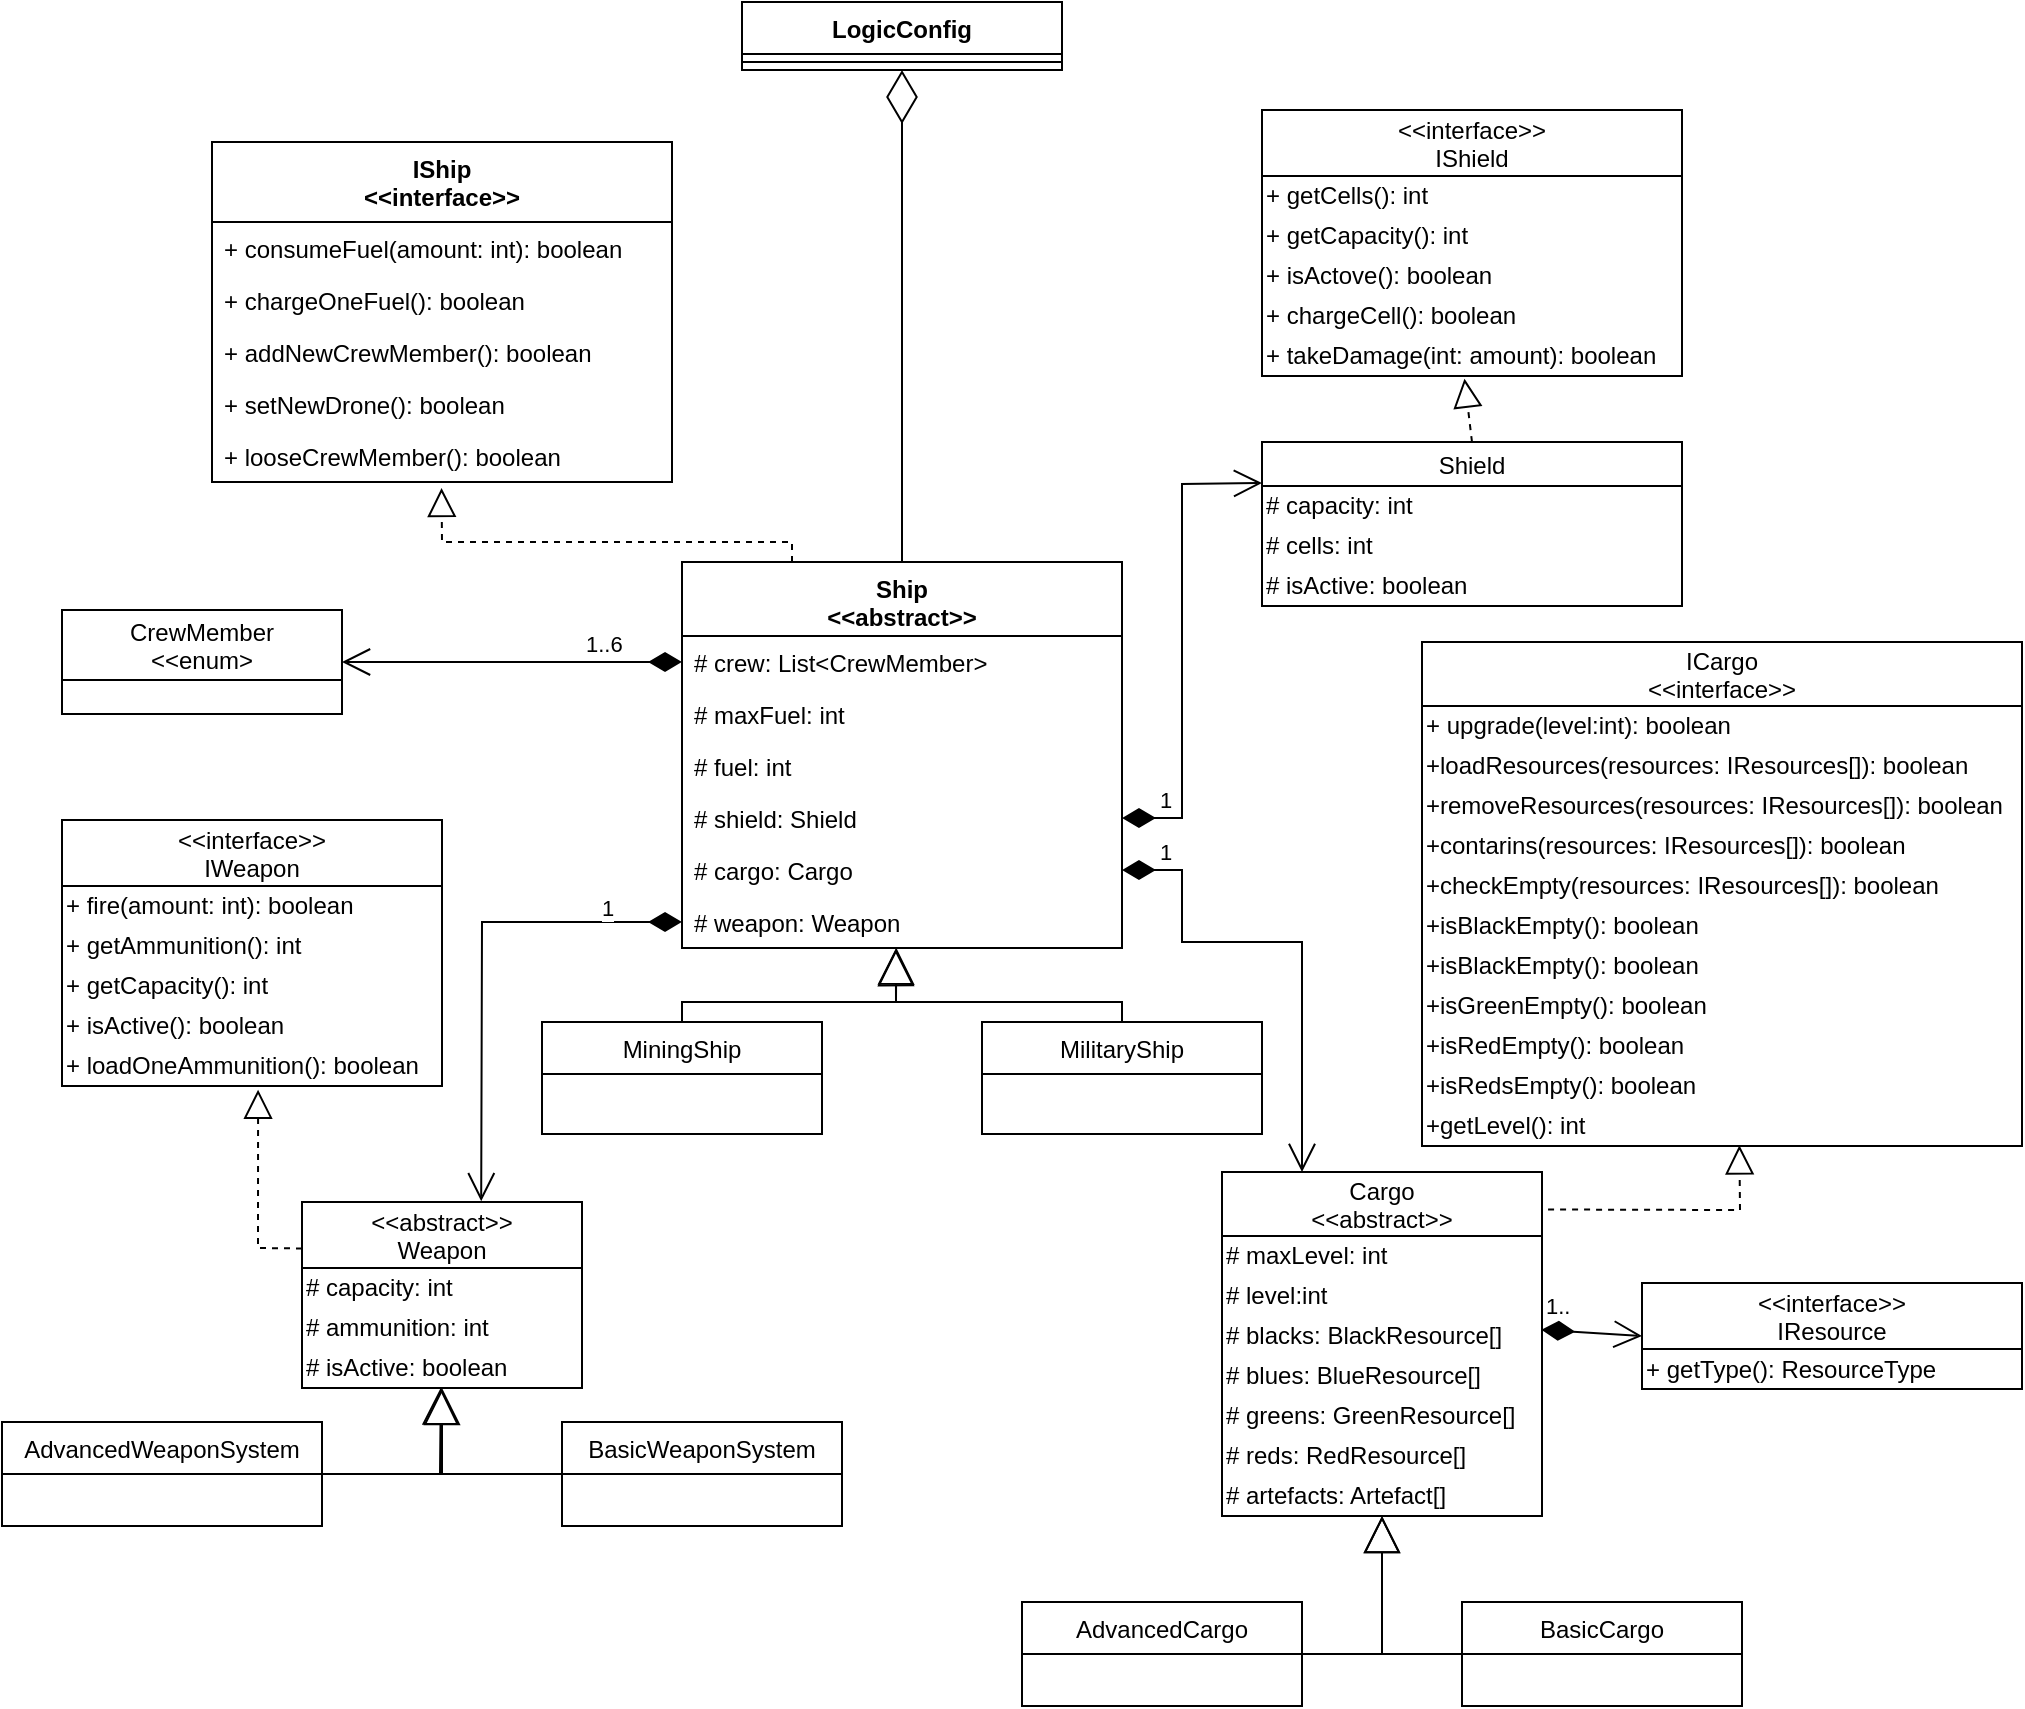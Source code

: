 <mxfile version="13.0.3" type="device" pages="3"><diagram id="TfIZhV2Rmk7ryStCEqZS" name="Page-1"><mxGraphModel dx="1537" dy="412" grid="1" gridSize="10" guides="1" tooltips="1" connect="1" arrows="1" fold="1" page="1" pageScale="1" pageWidth="827" pageHeight="1169" math="0" shadow="0"><root><mxCell id="0"/><mxCell id="1" parent="0"/><mxCell id="HcKpvw4A7GE0FF7DTRLE-1" value="LogicConfig" style="swimlane;fontStyle=1;align=center;verticalAlign=top;childLayout=stackLayout;horizontal=1;startSize=26;horizontalStack=0;resizeParent=1;resizeParentMax=0;resizeLast=0;collapsible=1;marginBottom=0;" parent="1" vertex="1"><mxGeometry x="120" width="160" height="34" as="geometry"/></mxCell><mxCell id="HcKpvw4A7GE0FF7DTRLE-3" value="" style="line;strokeWidth=1;fillColor=none;align=left;verticalAlign=middle;spacingTop=-1;spacingLeft=3;spacingRight=3;rotatable=0;labelPosition=right;points=[];portConstraint=eastwest;" parent="HcKpvw4A7GE0FF7DTRLE-1" vertex="1"><mxGeometry y="26" width="160" height="8" as="geometry"/></mxCell><mxCell id="HcKpvw4A7GE0FF7DTRLE-8" value="Ship&#10;&lt;&lt;abstract&gt;&gt;" style="swimlane;fontStyle=1;align=center;verticalAlign=top;childLayout=stackLayout;horizontal=1;startSize=37;horizontalStack=0;resizeParent=1;resizeParentMax=0;resizeLast=0;collapsible=1;marginBottom=0;" parent="1" vertex="1"><mxGeometry x="90" y="280" width="220" height="193" as="geometry"/></mxCell><mxCell id="HcKpvw4A7GE0FF7DTRLE-37" value="# crew: List&lt;CrewMember&gt;" style="text;strokeColor=none;fillColor=none;align=left;verticalAlign=top;spacingLeft=4;spacingRight=4;overflow=hidden;rotatable=0;points=[[0,0.5],[1,0.5]];portConstraint=eastwest;" parent="HcKpvw4A7GE0FF7DTRLE-8" vertex="1"><mxGeometry y="37" width="220" height="26" as="geometry"/></mxCell><mxCell id="HcKpvw4A7GE0FF7DTRLE-9" value="# maxFuel: int" style="text;strokeColor=none;fillColor=none;align=left;verticalAlign=top;spacingLeft=4;spacingRight=4;overflow=hidden;rotatable=0;points=[[0,0.5],[1,0.5]];portConstraint=eastwest;" parent="HcKpvw4A7GE0FF7DTRLE-8" vertex="1"><mxGeometry y="63" width="220" height="26" as="geometry"/></mxCell><mxCell id="HcKpvw4A7GE0FF7DTRLE-12" value="# fuel: int" style="text;strokeColor=none;fillColor=none;align=left;verticalAlign=top;spacingLeft=4;spacingRight=4;overflow=hidden;rotatable=0;points=[[0,0.5],[1,0.5]];portConstraint=eastwest;" parent="HcKpvw4A7GE0FF7DTRLE-8" vertex="1"><mxGeometry y="89" width="220" height="26" as="geometry"/></mxCell><mxCell id="HcKpvw4A7GE0FF7DTRLE-14" value="# shield: Shield" style="text;strokeColor=none;fillColor=none;align=left;verticalAlign=top;spacingLeft=4;spacingRight=4;overflow=hidden;rotatable=0;points=[[0,0.5],[1,0.5]];portConstraint=eastwest;" parent="HcKpvw4A7GE0FF7DTRLE-8" vertex="1"><mxGeometry y="115" width="220" height="26" as="geometry"/></mxCell><mxCell id="HcKpvw4A7GE0FF7DTRLE-15" value="# cargo: Cargo" style="text;strokeColor=none;fillColor=none;align=left;verticalAlign=top;spacingLeft=4;spacingRight=4;overflow=hidden;rotatable=0;points=[[0,0.5],[1,0.5]];portConstraint=eastwest;" parent="HcKpvw4A7GE0FF7DTRLE-8" vertex="1"><mxGeometry y="141" width="220" height="26" as="geometry"/></mxCell><mxCell id="HcKpvw4A7GE0FF7DTRLE-16" value="# weapon: Weapon" style="text;strokeColor=none;fillColor=none;align=left;verticalAlign=top;spacingLeft=4;spacingRight=4;overflow=hidden;rotatable=0;points=[[0,0.5],[1,0.5]];portConstraint=eastwest;" parent="HcKpvw4A7GE0FF7DTRLE-8" vertex="1"><mxGeometry y="167" width="220" height="26" as="geometry"/></mxCell><mxCell id="HcKpvw4A7GE0FF7DTRLE-36" value="CrewMember&#10;&lt;&lt;enum&gt;" style="swimlane;fontStyle=0;childLayout=stackLayout;horizontal=1;startSize=35;fillColor=none;horizontalStack=0;resizeParent=1;resizeParentMax=0;resizeLast=0;collapsible=1;marginBottom=0;" parent="1" vertex="1"><mxGeometry x="-220" y="304" width="140" height="52" as="geometry"/></mxCell><mxCell id="HcKpvw4A7GE0FF7DTRLE-53" value="" style="endArrow=block;dashed=1;endFill=0;endSize=12;html=1;exitX=0.25;exitY=0;exitDx=0;exitDy=0;entryX=0.499;entryY=1.115;entryDx=0;entryDy=0;entryPerimeter=0;rounded=0;" parent="1" source="HcKpvw4A7GE0FF7DTRLE-8" target="HcKpvw4A7GE0FF7DTRLE-29" edge="1"><mxGeometry width="160" relative="1" as="geometry"><mxPoint x="80" y="270" as="sourcePoint"/><mxPoint x="240" y="270" as="targetPoint"/><Array as="points"><mxPoint x="145" y="270"/><mxPoint x="-30" y="270"/></Array></mxGeometry></mxCell><mxCell id="HcKpvw4A7GE0FF7DTRLE-55" value="" style="endArrow=block;endSize=16;endFill=0;html=1;exitX=0.5;exitY=0;exitDx=0;exitDy=0;rounded=0;entryX=0.487;entryY=0.992;entryDx=0;entryDy=0;entryPerimeter=0;" parent="1" source="HcKpvw4A7GE0FF7DTRLE-30" target="HcKpvw4A7GE0FF7DTRLE-16" edge="1"><mxGeometry width="160" relative="1" as="geometry"><mxPoint x="140" y="460" as="sourcePoint"/><mxPoint x="210" y="470" as="targetPoint"/><Array as="points"><mxPoint x="90" y="500"/><mxPoint x="197" y="500"/></Array></mxGeometry></mxCell><mxCell id="HcKpvw4A7GE0FF7DTRLE-68" value="1" style="endArrow=open;html=1;endSize=12;startArrow=diamondThin;startSize=14;startFill=1;align=left;verticalAlign=bottom;exitX=1;exitY=0.5;exitDx=0;exitDy=0;rounded=0;entryX=0;entryY=0.25;entryDx=0;entryDy=0;" parent="1" source="HcKpvw4A7GE0FF7DTRLE-14" target="HcKpvw4A7GE0FF7DTRLE-115" edge="1"><mxGeometry x="-0.86" relative="1" as="geometry"><mxPoint x="445.0" y="572" as="sourcePoint"/><mxPoint x="400" y="355" as="targetPoint"/><Array as="points"><mxPoint x="340" y="408"/><mxPoint x="340" y="241"/></Array><mxPoint as="offset"/></mxGeometry></mxCell><mxCell id="HcKpvw4A7GE0FF7DTRLE-69" value="1..6" style="endArrow=open;html=1;endSize=12;startArrow=diamondThin;startSize=14;startFill=1;align=left;verticalAlign=bottom;rounded=0;entryX=1;entryY=0.5;entryDx=0;entryDy=0;exitX=0;exitY=0.5;exitDx=0;exitDy=0;" parent="1" source="HcKpvw4A7GE0FF7DTRLE-37" target="HcKpvw4A7GE0FF7DTRLE-36" edge="1"><mxGeometry x="-0.412" relative="1" as="geometry"><mxPoint x="30" y="350" as="sourcePoint"/><mxPoint x="320" y="407" as="targetPoint"/><Array as="points"/><mxPoint as="offset"/></mxGeometry></mxCell><mxCell id="HcKpvw4A7GE0FF7DTRLE-23" value="IShip&#10;&lt;&lt;interface&gt;&gt;" style="swimlane;fontStyle=1;align=center;verticalAlign=top;childLayout=stackLayout;horizontal=1;startSize=40;horizontalStack=0;resizeParent=1;resizeParentMax=0;resizeLast=0;collapsible=1;marginBottom=0;" parent="1" vertex="1"><mxGeometry x="-145" y="70" width="230" height="170" as="geometry"/></mxCell><mxCell id="HcKpvw4A7GE0FF7DTRLE-24" value="+ consumeFuel(amount: int): boolean " style="text;strokeColor=none;fillColor=none;align=left;verticalAlign=top;spacingLeft=4;spacingRight=4;overflow=hidden;rotatable=0;points=[[0,0.5],[1,0.5]];portConstraint=eastwest;" parent="HcKpvw4A7GE0FF7DTRLE-23" vertex="1"><mxGeometry y="40" width="230" height="26" as="geometry"/></mxCell><mxCell id="HcKpvw4A7GE0FF7DTRLE-26" value="+ chargeOneFuel(): boolean" style="text;strokeColor=none;fillColor=none;align=left;verticalAlign=top;spacingLeft=4;spacingRight=4;overflow=hidden;rotatable=0;points=[[0,0.5],[1,0.5]];portConstraint=eastwest;" parent="HcKpvw4A7GE0FF7DTRLE-23" vertex="1"><mxGeometry y="66" width="230" height="26" as="geometry"/></mxCell><mxCell id="HcKpvw4A7GE0FF7DTRLE-27" value="+ addNewCrewMember(): boolean" style="text;strokeColor=none;fillColor=none;align=left;verticalAlign=top;spacingLeft=4;spacingRight=4;overflow=hidden;rotatable=0;points=[[0,0.5],[1,0.5]];portConstraint=eastwest;" parent="HcKpvw4A7GE0FF7DTRLE-23" vertex="1"><mxGeometry y="92" width="230" height="26" as="geometry"/></mxCell><mxCell id="HcKpvw4A7GE0FF7DTRLE-28" value="+ setNewDrone(): boolean" style="text;strokeColor=none;fillColor=none;align=left;verticalAlign=top;spacingLeft=4;spacingRight=4;overflow=hidden;rotatable=0;points=[[0,0.5],[1,0.5]];portConstraint=eastwest;" parent="HcKpvw4A7GE0FF7DTRLE-23" vertex="1"><mxGeometry y="118" width="230" height="26" as="geometry"/></mxCell><mxCell id="HcKpvw4A7GE0FF7DTRLE-29" value="+ looseCrewMember(): boolean" style="text;strokeColor=none;fillColor=none;align=left;verticalAlign=top;spacingLeft=4;spacingRight=4;overflow=hidden;rotatable=0;points=[[0,0.5],[1,0.5]];portConstraint=eastwest;" parent="HcKpvw4A7GE0FF7DTRLE-23" vertex="1"><mxGeometry y="144" width="230" height="26" as="geometry"/></mxCell><mxCell id="HcKpvw4A7GE0FF7DTRLE-30" value="MiningShip" style="swimlane;fontStyle=0;childLayout=stackLayout;horizontal=1;startSize=26;fillColor=none;horizontalStack=0;resizeParent=1;resizeParentMax=0;resizeLast=0;collapsible=1;marginBottom=0;" parent="1" vertex="1"><mxGeometry x="20" y="510" width="140" height="56" as="geometry"/></mxCell><mxCell id="HcKpvw4A7GE0FF7DTRLE-34" value="MilitaryShip" style="swimlane;fontStyle=0;childLayout=stackLayout;horizontal=1;startSize=26;fillColor=none;horizontalStack=0;resizeParent=1;resizeParentMax=0;resizeLast=0;collapsible=1;marginBottom=0;" parent="1" vertex="1"><mxGeometry x="240" y="510" width="140" height="56" as="geometry"/></mxCell><mxCell id="HcKpvw4A7GE0FF7DTRLE-75" value="" style="endArrow=block;endSize=16;endFill=0;html=1;exitX=0.5;exitY=0;exitDx=0;exitDy=0;entryX=0.486;entryY=1.021;entryDx=0;entryDy=0;entryPerimeter=0;rounded=0;" parent="1" source="HcKpvw4A7GE0FF7DTRLE-34" target="HcKpvw4A7GE0FF7DTRLE-16" edge="1"><mxGeometry width="160" relative="1" as="geometry"><mxPoint x="150" y="490" as="sourcePoint"/><mxPoint x="310" y="490" as="targetPoint"/><Array as="points"><mxPoint x="310" y="500"/><mxPoint x="197" y="500"/></Array></mxGeometry></mxCell><mxCell id="HcKpvw4A7GE0FF7DTRLE-76" value="1" style="endArrow=open;html=1;endSize=12;startArrow=diamondThin;startSize=14;startFill=1;align=left;verticalAlign=bottom;rounded=0;exitX=0;exitY=0.5;exitDx=0;exitDy=0;entryX=0.64;entryY=-0.004;entryDx=0;entryDy=0;entryPerimeter=0;" parent="1" source="HcKpvw4A7GE0FF7DTRLE-16" target="HcKpvw4A7GE0FF7DTRLE-49" edge="1"><mxGeometry x="-0.647" y="2" relative="1" as="geometry"><mxPoint x="100" y="340" as="sourcePoint"/><mxPoint x="-70" y="340" as="targetPoint"/><Array as="points"><mxPoint x="-10" y="460"/></Array><mxPoint as="offset"/></mxGeometry></mxCell><mxCell id="HcKpvw4A7GE0FF7DTRLE-77" value="" style="endArrow=block;endSize=16;endFill=0;html=1;exitX=1;exitY=0.5;exitDx=0;exitDy=0;rounded=0;entryX=0.5;entryY=1;entryDx=0;entryDy=0;" parent="1" source="HcKpvw4A7GE0FF7DTRLE-48" target="HcKpvw4A7GE0FF7DTRLE-49" edge="1"><mxGeometry width="160" relative="1" as="geometry"><mxPoint x="100" y="520" as="sourcePoint"/><mxPoint x="207.14" y="482.792" as="targetPoint"/><Array as="points"><mxPoint x="-30" y="736"/></Array></mxGeometry></mxCell><mxCell id="HcKpvw4A7GE0FF7DTRLE-78" value="" style="endArrow=block;endSize=16;endFill=0;html=1;exitX=0;exitY=0.5;exitDx=0;exitDy=0;rounded=0;entryX=0.496;entryY=0.99;entryDx=0;entryDy=0;entryPerimeter=0;" parent="1" source="HcKpvw4A7GE0FF7DTRLE-45" target="HcKpvw4A7GE0FF7DTRLE-98" edge="1"><mxGeometry width="160" relative="1" as="geometry"><mxPoint x="-240" y="620" as="sourcePoint"/><mxPoint x="-150" y="530" as="targetPoint"/><Array as="points"><mxPoint x="-31" y="736"/></Array></mxGeometry></mxCell><mxCell id="HcKpvw4A7GE0FF7DTRLE-81" value="1" style="endArrow=open;html=1;endSize=12;startArrow=diamondThin;startSize=14;startFill=1;align=left;verticalAlign=bottom;exitX=1;exitY=0.5;exitDx=0;exitDy=0;rounded=0;entryX=0.25;entryY=0;entryDx=0;entryDy=0;" parent="1" source="HcKpvw4A7GE0FF7DTRLE-15" target="HcKpvw4A7GE0FF7DTRLE-124" edge="1"><mxGeometry x="-0.86" relative="1" as="geometry"><mxPoint x="320" y="418" as="sourcePoint"/><mxPoint x="430" y="469.5" as="targetPoint"/><Array as="points"><mxPoint x="340" y="434"/><mxPoint x="340" y="470"/><mxPoint x="400" y="470"/></Array><mxPoint as="offset"/></mxGeometry></mxCell><mxCell id="HcKpvw4A7GE0FF7DTRLE-84" value="" style="endArrow=block;endSize=16;endFill=0;html=1;exitX=1;exitY=0.5;exitDx=0;exitDy=0;entryX=0.5;entryY=1;entryDx=0;entryDy=0;rounded=0;" parent="1" source="HcKpvw4A7GE0FF7DTRLE-41" target="HcKpvw4A7GE0FF7DTRLE-124" edge="1"><mxGeometry width="160" relative="1" as="geometry"><mxPoint x="400" y="590" as="sourcePoint"/><mxPoint x="510" y="537" as="targetPoint"/><Array as="points"><mxPoint x="440" y="826"/></Array></mxGeometry></mxCell><mxCell id="HcKpvw4A7GE0FF7DTRLE-85" value="" style="endArrow=block;endSize=16;endFill=0;html=1;exitX=0;exitY=0.5;exitDx=0;exitDy=0;entryX=0.5;entryY=1;entryDx=0;entryDy=0;rounded=0;" parent="1" source="HcKpvw4A7GE0FF7DTRLE-40" target="HcKpvw4A7GE0FF7DTRLE-124" edge="1"><mxGeometry width="160" relative="1" as="geometry"><mxPoint x="410" y="610" as="sourcePoint"/><mxPoint x="510" y="537" as="targetPoint"/><Array as="points"><mxPoint x="440" y="826"/></Array></mxGeometry></mxCell><mxCell id="HcKpvw4A7GE0FF7DTRLE-86" value="" style="endArrow=block;dashed=1;endFill=0;endSize=12;html=1;entryX=0.529;entryY=0.983;entryDx=0;entryDy=0;entryPerimeter=0;rounded=0;exitX=1.019;exitY=0.109;exitDx=0;exitDy=0;exitPerimeter=0;" parent="1" source="HcKpvw4A7GE0FF7DTRLE-124" target="HcKpvw4A7GE0FF7DTRLE-145" edge="1"><mxGeometry width="160" relative="1" as="geometry"><mxPoint x="540" y="670" as="sourcePoint"/><mxPoint x="640" y="453" as="targetPoint"/><Array as="points"><mxPoint x="619" y="604"/></Array></mxGeometry></mxCell><mxCell id="HcKpvw4A7GE0FF7DTRLE-87" value="" style="endArrow=block;dashed=1;endFill=0;endSize=12;html=1;entryX=0.482;entryY=1.067;entryDx=0;entryDy=0;exitX=0.5;exitY=0;exitDx=0;exitDy=0;entryPerimeter=0;" parent="1" source="HcKpvw4A7GE0FF7DTRLE-115" target="HcKpvw4A7GE0FF7DTRLE-106" edge="1"><mxGeometry width="160" relative="1" as="geometry"><mxPoint x="480.0" y="310" as="sourcePoint"/><mxPoint x="480.0" y="270" as="targetPoint"/></mxGeometry></mxCell><mxCell id="HcKpvw4A7GE0FF7DTRLE-88" value="" style="endArrow=block;dashed=1;endFill=0;endSize=12;html=1;exitX=0;exitY=0.25;exitDx=0;exitDy=0;entryX=0.516;entryY=1.092;entryDx=0;entryDy=0;entryPerimeter=0;rounded=0;" parent="1" source="HcKpvw4A7GE0FF7DTRLE-49" target="HcKpvw4A7GE0FF7DTRLE-94" edge="1"><mxGeometry width="160" relative="1" as="geometry"><mxPoint x="490" y="320" as="sourcePoint"/><mxPoint x="-240" y="410" as="targetPoint"/><Array as="points"><mxPoint x="-122" y="623"/></Array></mxGeometry></mxCell><mxCell id="HcKpvw4A7GE0FF7DTRLE-101" value="&lt;&lt;interface&gt;&gt;&#10;IShield" style="swimlane;fontStyle=0;childLayout=stackLayout;horizontal=1;startSize=33;fillColor=none;horizontalStack=0;resizeParent=1;resizeParentMax=0;resizeLast=0;collapsible=1;marginBottom=0;" parent="1" vertex="1"><mxGeometry x="380" y="54" width="210" height="133" as="geometry"/></mxCell><mxCell id="HcKpvw4A7GE0FF7DTRLE-102" value="+ getCells(): int" style="text;html=1;align=left;verticalAlign=middle;resizable=0;points=[];autosize=1;" parent="HcKpvw4A7GE0FF7DTRLE-101" vertex="1"><mxGeometry y="33" width="210" height="20" as="geometry"/></mxCell><mxCell id="HcKpvw4A7GE0FF7DTRLE-103" value="+ getCapacity(): int" style="text;html=1;align=left;verticalAlign=middle;resizable=0;points=[];autosize=1;" parent="HcKpvw4A7GE0FF7DTRLE-101" vertex="1"><mxGeometry y="53" width="210" height="20" as="geometry"/></mxCell><mxCell id="HcKpvw4A7GE0FF7DTRLE-104" value="+ isActove(): boolean" style="text;html=1;align=left;verticalAlign=middle;resizable=0;points=[];autosize=1;" parent="HcKpvw4A7GE0FF7DTRLE-101" vertex="1"><mxGeometry y="73" width="210" height="20" as="geometry"/></mxCell><mxCell id="HcKpvw4A7GE0FF7DTRLE-105" value="+ chargeCell(): boolean" style="text;html=1;align=left;verticalAlign=middle;resizable=0;points=[];autosize=1;" parent="HcKpvw4A7GE0FF7DTRLE-101" vertex="1"><mxGeometry y="93" width="210" height="20" as="geometry"/></mxCell><mxCell id="HcKpvw4A7GE0FF7DTRLE-106" value="+ takeDamage(int: amount): boolean" style="text;html=1;align=left;verticalAlign=middle;resizable=0;points=[];autosize=1;" parent="HcKpvw4A7GE0FF7DTRLE-101" vertex="1"><mxGeometry y="113" width="210" height="20" as="geometry"/></mxCell><mxCell id="HcKpvw4A7GE0FF7DTRLE-45" value="BasicWeaponSystem" style="swimlane;fontStyle=0;childLayout=stackLayout;horizontal=1;startSize=26;fillColor=none;horizontalStack=0;resizeParent=1;resizeParentMax=0;resizeLast=0;collapsible=1;marginBottom=0;" parent="1" vertex="1"><mxGeometry x="30" y="710" width="140" height="52" as="geometry"/></mxCell><mxCell id="HcKpvw4A7GE0FF7DTRLE-49" value="&lt;&lt;abstract&gt;&gt;&#10;Weapon" style="swimlane;fontStyle=0;childLayout=stackLayout;horizontal=1;startSize=33;fillColor=none;horizontalStack=0;resizeParent=1;resizeParentMax=0;resizeLast=0;collapsible=1;marginBottom=0;" parent="1" vertex="1"><mxGeometry x="-100" y="600" width="140" height="93" as="geometry"/></mxCell><mxCell id="HcKpvw4A7GE0FF7DTRLE-96" value="# capacity: int" style="text;html=1;align=left;verticalAlign=middle;resizable=0;points=[];autosize=1;" parent="HcKpvw4A7GE0FF7DTRLE-49" vertex="1"><mxGeometry y="33" width="140" height="20" as="geometry"/></mxCell><mxCell id="HcKpvw4A7GE0FF7DTRLE-97" value="# ammunition: int" style="text;html=1;align=left;verticalAlign=middle;resizable=0;points=[];autosize=1;" parent="HcKpvw4A7GE0FF7DTRLE-49" vertex="1"><mxGeometry y="53" width="140" height="20" as="geometry"/></mxCell><mxCell id="HcKpvw4A7GE0FF7DTRLE-98" value="# isActive: boolean" style="text;html=1;align=left;verticalAlign=middle;resizable=0;points=[];autosize=1;" parent="HcKpvw4A7GE0FF7DTRLE-49" vertex="1"><mxGeometry y="73" width="140" height="20" as="geometry"/></mxCell><mxCell id="HcKpvw4A7GE0FF7DTRLE-80" value="&lt;&lt;interface&gt;&gt;&#10;IWeapon" style="swimlane;fontStyle=0;childLayout=stackLayout;horizontal=1;startSize=33;fillColor=none;horizontalStack=0;resizeParent=1;resizeParentMax=0;resizeLast=0;collapsible=1;marginBottom=0;" parent="1" vertex="1"><mxGeometry x="-220" y="409" width="190" height="133" as="geometry"/></mxCell><mxCell id="HcKpvw4A7GE0FF7DTRLE-90" value="+ fire(amount: int): boolean" style="text;html=1;align=left;verticalAlign=middle;resizable=0;points=[];autosize=1;" parent="HcKpvw4A7GE0FF7DTRLE-80" vertex="1"><mxGeometry y="33" width="190" height="20" as="geometry"/></mxCell><mxCell id="HcKpvw4A7GE0FF7DTRLE-91" value="+ getAmmunition(): int" style="text;html=1;align=left;verticalAlign=middle;resizable=0;points=[];autosize=1;" parent="HcKpvw4A7GE0FF7DTRLE-80" vertex="1"><mxGeometry y="53" width="190" height="20" as="geometry"/></mxCell><mxCell id="HcKpvw4A7GE0FF7DTRLE-92" value="+ getCapacity(): int" style="text;html=1;align=left;verticalAlign=middle;resizable=0;points=[];autosize=1;" parent="HcKpvw4A7GE0FF7DTRLE-80" vertex="1"><mxGeometry y="73" width="190" height="20" as="geometry"/></mxCell><mxCell id="HcKpvw4A7GE0FF7DTRLE-93" value="+ isActive(): boolean" style="text;html=1;align=left;verticalAlign=middle;resizable=0;points=[];autosize=1;" parent="HcKpvw4A7GE0FF7DTRLE-80" vertex="1"><mxGeometry y="93" width="190" height="20" as="geometry"/></mxCell><mxCell id="HcKpvw4A7GE0FF7DTRLE-94" value="+ loadOneAmmunition(): boolean" style="text;html=1;align=left;verticalAlign=middle;resizable=0;points=[];autosize=1;" parent="HcKpvw4A7GE0FF7DTRLE-80" vertex="1"><mxGeometry y="113" width="190" height="20" as="geometry"/></mxCell><mxCell id="HcKpvw4A7GE0FF7DTRLE-115" value="Shield" style="swimlane;fontStyle=0;childLayout=stackLayout;horizontal=1;startSize=22;fillColor=none;horizontalStack=0;resizeParent=1;resizeParentMax=0;resizeLast=0;collapsible=1;marginBottom=0;" parent="1" vertex="1"><mxGeometry x="380" y="220" width="210" height="82" as="geometry"/></mxCell><mxCell id="HcKpvw4A7GE0FF7DTRLE-116" value="# capacity: int" style="text;html=1;align=left;verticalAlign=middle;resizable=0;points=[];autosize=1;" parent="HcKpvw4A7GE0FF7DTRLE-115" vertex="1"><mxGeometry y="22" width="210" height="20" as="geometry"/></mxCell><mxCell id="HcKpvw4A7GE0FF7DTRLE-117" value="# cells: int" style="text;html=1;align=left;verticalAlign=middle;resizable=0;points=[];autosize=1;" parent="HcKpvw4A7GE0FF7DTRLE-115" vertex="1"><mxGeometry y="42" width="210" height="20" as="geometry"/></mxCell><mxCell id="HcKpvw4A7GE0FF7DTRLE-122" value="# isActive: boolean" style="text;html=1;align=left;verticalAlign=middle;resizable=0;points=[];autosize=1;" parent="HcKpvw4A7GE0FF7DTRLE-115" vertex="1"><mxGeometry y="62" width="210" height="20" as="geometry"/></mxCell><mxCell id="HcKpvw4A7GE0FF7DTRLE-48" value="AdvancedWeaponSystem" style="swimlane;fontStyle=0;childLayout=stackLayout;horizontal=1;startSize=26;fillColor=none;horizontalStack=0;resizeParent=1;resizeParentMax=0;resizeLast=0;collapsible=1;marginBottom=0;" parent="1" vertex="1"><mxGeometry x="-250" y="710" width="160" height="52" as="geometry"/></mxCell><mxCell id="HcKpvw4A7GE0FF7DTRLE-149" value="" style="endArrow=diamondThin;endFill=0;endSize=24;html=1;exitX=0.5;exitY=0;exitDx=0;exitDy=0;entryX=0.5;entryY=1;entryDx=0;entryDy=0;" parent="1" source="HcKpvw4A7GE0FF7DTRLE-8" target="HcKpvw4A7GE0FF7DTRLE-1" edge="1"><mxGeometry width="160" relative="1" as="geometry"><mxPoint x="130" y="120" as="sourcePoint"/><mxPoint x="290" y="120" as="targetPoint"/></mxGeometry></mxCell><mxCell id="HcKpvw4A7GE0FF7DTRLE-124" value="Cargo&#10;&lt;&lt;abstract&gt;&gt;" style="swimlane;fontStyle=0;childLayout=stackLayout;horizontal=1;startSize=32;fillColor=none;horizontalStack=0;resizeParent=1;resizeParentMax=0;resizeLast=0;collapsible=1;marginBottom=0;" parent="1" vertex="1"><mxGeometry x="360" y="585" width="160" height="172" as="geometry"/></mxCell><mxCell id="HcKpvw4A7GE0FF7DTRLE-125" value="# maxLevel: int" style="text;html=1;align=left;verticalAlign=middle;resizable=0;points=[];autosize=1;" parent="HcKpvw4A7GE0FF7DTRLE-124" vertex="1"><mxGeometry y="32" width="160" height="20" as="geometry"/></mxCell><mxCell id="HcKpvw4A7GE0FF7DTRLE-126" value="# level:int&amp;nbsp;" style="text;html=1;align=left;verticalAlign=middle;resizable=0;points=[];autosize=1;" parent="HcKpvw4A7GE0FF7DTRLE-124" vertex="1"><mxGeometry y="52" width="160" height="20" as="geometry"/></mxCell><mxCell id="gXLlIJPpDl3O5LwpCDP4-4" value="# blacks: BlackResource[]" style="text;html=1;align=left;verticalAlign=middle;resizable=0;points=[];autosize=1;" parent="HcKpvw4A7GE0FF7DTRLE-124" vertex="1"><mxGeometry y="72" width="160" height="20" as="geometry"/></mxCell><mxCell id="gXLlIJPpDl3O5LwpCDP4-5" value="# blues: BlueResource[]" style="text;html=1;align=left;verticalAlign=middle;resizable=0;points=[];autosize=1;" parent="HcKpvw4A7GE0FF7DTRLE-124" vertex="1"><mxGeometry y="92" width="160" height="20" as="geometry"/></mxCell><mxCell id="gXLlIJPpDl3O5LwpCDP4-6" value="# greens: GreenResource[]" style="text;html=1;align=left;verticalAlign=middle;resizable=0;points=[];autosize=1;" parent="HcKpvw4A7GE0FF7DTRLE-124" vertex="1"><mxGeometry y="112" width="160" height="20" as="geometry"/></mxCell><mxCell id="gXLlIJPpDl3O5LwpCDP4-7" value="# reds: RedResource[]" style="text;html=1;align=left;verticalAlign=middle;resizable=0;points=[];autosize=1;" parent="HcKpvw4A7GE0FF7DTRLE-124" vertex="1"><mxGeometry y="132" width="160" height="20" as="geometry"/></mxCell><mxCell id="gXLlIJPpDl3O5LwpCDP4-8" value="# artefacts: Artefact[]" style="text;html=1;align=left;verticalAlign=middle;resizable=0;points=[];autosize=1;" parent="HcKpvw4A7GE0FF7DTRLE-124" vertex="1"><mxGeometry y="152" width="160" height="20" as="geometry"/></mxCell><mxCell id="HcKpvw4A7GE0FF7DTRLE-130" value="ICargo&#10;&lt;&lt;interface&gt;&gt;" style="swimlane;fontStyle=0;childLayout=stackLayout;horizontal=1;startSize=32;fillColor=none;horizontalStack=0;resizeParent=1;resizeParentMax=0;resizeLast=0;collapsible=1;marginBottom=0;" parent="1" vertex="1"><mxGeometry x="460" y="320" width="300" height="252" as="geometry"/></mxCell><mxCell id="HcKpvw4A7GE0FF7DTRLE-131" value="+ upgrade(level:int): boolean" style="text;html=1;align=left;verticalAlign=middle;resizable=0;points=[];autosize=1;" parent="HcKpvw4A7GE0FF7DTRLE-130" vertex="1"><mxGeometry y="32" width="300" height="20" as="geometry"/></mxCell><mxCell id="HcKpvw4A7GE0FF7DTRLE-132" value="+loadResources(resources: IResources[]): boolean" style="text;html=1;align=left;verticalAlign=middle;resizable=0;points=[];autosize=1;" parent="HcKpvw4A7GE0FF7DTRLE-130" vertex="1"><mxGeometry y="52" width="300" height="20" as="geometry"/></mxCell><mxCell id="HcKpvw4A7GE0FF7DTRLE-137" value="+removeResources(resources: IResources[]): boolean" style="text;html=1;align=left;verticalAlign=middle;resizable=0;points=[];autosize=1;" parent="HcKpvw4A7GE0FF7DTRLE-130" vertex="1"><mxGeometry y="72" width="300" height="20" as="geometry"/></mxCell><mxCell id="HcKpvw4A7GE0FF7DTRLE-138" value="+contarins(resources: IResources[]): boolean" style="text;html=1;align=left;verticalAlign=middle;resizable=0;points=[];autosize=1;" parent="HcKpvw4A7GE0FF7DTRLE-130" vertex="1"><mxGeometry y="92" width="300" height="20" as="geometry"/></mxCell><mxCell id="HcKpvw4A7GE0FF7DTRLE-139" value="+checkEmpty(resources: IResources[]): boolean" style="text;html=1;align=left;verticalAlign=middle;resizable=0;points=[];autosize=1;" parent="HcKpvw4A7GE0FF7DTRLE-130" vertex="1"><mxGeometry y="112" width="300" height="20" as="geometry"/></mxCell><mxCell id="HcKpvw4A7GE0FF7DTRLE-140" value="+isBlackEmpty(): boolean" style="text;html=1;align=left;verticalAlign=middle;resizable=0;points=[];autosize=1;" parent="HcKpvw4A7GE0FF7DTRLE-130" vertex="1"><mxGeometry y="132" width="300" height="20" as="geometry"/></mxCell><mxCell id="HcKpvw4A7GE0FF7DTRLE-141" value="+isBlackEmpty(): boolean" style="text;html=1;align=left;verticalAlign=middle;resizable=0;points=[];autosize=1;" parent="HcKpvw4A7GE0FF7DTRLE-130" vertex="1"><mxGeometry y="152" width="300" height="20" as="geometry"/></mxCell><mxCell id="HcKpvw4A7GE0FF7DTRLE-142" value="+isGreenEmpty(): boolean" style="text;html=1;align=left;verticalAlign=middle;resizable=0;points=[];autosize=1;" parent="HcKpvw4A7GE0FF7DTRLE-130" vertex="1"><mxGeometry y="172" width="300" height="20" as="geometry"/></mxCell><mxCell id="HcKpvw4A7GE0FF7DTRLE-143" value="+isRedEmpty(): boolean" style="text;html=1;align=left;verticalAlign=middle;resizable=0;points=[];autosize=1;" parent="HcKpvw4A7GE0FF7DTRLE-130" vertex="1"><mxGeometry y="192" width="300" height="20" as="geometry"/></mxCell><mxCell id="HcKpvw4A7GE0FF7DTRLE-144" value="+isRedsEmpty(): boolean" style="text;html=1;align=left;verticalAlign=middle;resizable=0;points=[];autosize=1;" parent="HcKpvw4A7GE0FF7DTRLE-130" vertex="1"><mxGeometry y="212" width="300" height="20" as="geometry"/></mxCell><mxCell id="HcKpvw4A7GE0FF7DTRLE-145" value="+getLevel(): int" style="text;html=1;align=left;verticalAlign=middle;resizable=0;points=[];autosize=1;" parent="HcKpvw4A7GE0FF7DTRLE-130" vertex="1"><mxGeometry y="232" width="300" height="20" as="geometry"/></mxCell><mxCell id="HcKpvw4A7GE0FF7DTRLE-41" value="AdvancedCargo" style="swimlane;fontStyle=0;childLayout=stackLayout;horizontal=1;startSize=26;fillColor=none;horizontalStack=0;resizeParent=1;resizeParentMax=0;resizeLast=0;collapsible=1;marginBottom=0;" parent="1" vertex="1"><mxGeometry x="260" y="800" width="140" height="52" as="geometry"/></mxCell><mxCell id="HcKpvw4A7GE0FF7DTRLE-40" value="BasicCargo" style="swimlane;fontStyle=0;childLayout=stackLayout;horizontal=1;startSize=26;fillColor=none;horizontalStack=0;resizeParent=1;resizeParentMax=0;resizeLast=0;collapsible=1;marginBottom=0;" parent="1" vertex="1"><mxGeometry x="480" y="800" width="140" height="52" as="geometry"/></mxCell><mxCell id="gXLlIJPpDl3O5LwpCDP4-9" value="1.." style="endArrow=open;html=1;endSize=12;startArrow=diamondThin;startSize=14;startFill=1;align=left;verticalAlign=bottom;exitX=0.998;exitY=0.342;exitDx=0;exitDy=0;exitPerimeter=0;entryX=0;entryY=0.5;entryDx=0;entryDy=0;" parent="1" source="gXLlIJPpDl3O5LwpCDP4-4" target="gXLlIJPpDl3O5LwpCDP4-1" edge="1"><mxGeometry x="-1" y="3" relative="1" as="geometry"><mxPoint x="450" y="630" as="sourcePoint"/><mxPoint x="610" y="630" as="targetPoint"/></mxGeometry></mxCell><mxCell id="gXLlIJPpDl3O5LwpCDP4-1" value="&lt;&lt;interface&gt;&gt;&#10;IResource" style="swimlane;fontStyle=0;childLayout=stackLayout;horizontal=1;startSize=33;fillColor=none;horizontalStack=0;resizeParent=1;resizeParentMax=0;resizeLast=0;collapsible=1;marginBottom=0;" parent="1" vertex="1"><mxGeometry x="570" y="640.5" width="190" height="53" as="geometry"/></mxCell><mxCell id="gXLlIJPpDl3O5LwpCDP4-2" value="+ getType(): ResourceType" style="text;html=1;align=left;verticalAlign=middle;resizable=0;points=[];autosize=1;" parent="gXLlIJPpDl3O5LwpCDP4-1" vertex="1"><mxGeometry y="33" width="190" height="20" as="geometry"/></mxCell></root></mxGraphModel></diagram><diagram id="Im6d6DjL-aVzXqolLIXz" name="Page-2"><mxGraphModel dx="1002" dy="581" grid="1" gridSize="10" guides="1" tooltips="1" connect="1" arrows="1" fold="1" page="1" pageScale="1" pageWidth="827" pageHeight="1169" math="0" shadow="0"><root><mxCell id="Pqn1dd6PWqKQj50bPb0k-0"/><mxCell id="Pqn1dd6PWqKQj50bPb0k-1" parent="Pqn1dd6PWqKQj50bPb0k-0"/><mxCell id="GUTLH96sXS7brnHFCT61-6" style="edgeStyle=none;rounded=0;orthogonalLoop=1;jettySize=auto;html=1;exitX=0.75;exitY=0;exitDx=0;exitDy=0;startArrow=diamondThin;startFill=1;" parent="Pqn1dd6PWqKQj50bPb0k-1" source="ox4jyH6XYzltbujxzhCf-0" target="ox4jyH6XYzltbujxzhCf-0" edge="1"><mxGeometry relative="1" as="geometry"/></mxCell><mxCell id="GUTLH96sXS7brnHFCT61-8" value="Cargo&#10;&lt;&lt;abstract&gt;&gt;" style="swimlane;fontStyle=1;align=center;verticalAlign=top;childLayout=stackLayout;horizontal=1;startSize=39;horizontalStack=0;resizeParent=1;resizeParentMax=0;resizeLast=0;collapsible=1;marginBottom=0;" parent="Pqn1dd6PWqKQj50bPb0k-1" vertex="1"><mxGeometry x="95" y="150" width="160" height="47" as="geometry"/></mxCell><mxCell id="GUTLH96sXS7brnHFCT61-9" value="" style="line;strokeWidth=1;fillColor=none;align=left;verticalAlign=middle;spacingTop=-1;spacingLeft=3;spacingRight=3;rotatable=0;labelPosition=right;points=[];portConstraint=eastwest;" parent="GUTLH96sXS7brnHFCT61-8" vertex="1"><mxGeometry y="39" width="160" height="8" as="geometry"/></mxCell><mxCell id="2Yaj51TwBzn48ioW5I5_-0" value="LogicConfig" style="swimlane;fontStyle=1;align=center;verticalAlign=top;childLayout=stackLayout;horizontal=1;startSize=26;horizontalStack=0;resizeParent=1;resizeParentMax=0;resizeLast=0;collapsible=1;marginBottom=0;" parent="Pqn1dd6PWqKQj50bPb0k-1" vertex="1"><mxGeometry x="320" y="150" width="160" height="34" as="geometry"/></mxCell><mxCell id="2Yaj51TwBzn48ioW5I5_-1" value="" style="line;strokeWidth=1;fillColor=none;align=left;verticalAlign=middle;spacingTop=-1;spacingLeft=3;spacingRight=3;rotatable=0;labelPosition=right;points=[];portConstraint=eastwest;" parent="2Yaj51TwBzn48ioW5I5_-0" vertex="1"><mxGeometry y="26" width="160" height="8" as="geometry"/></mxCell><mxCell id="iSDMQE9zqOAHLkCEnEhQ-0" value="&lt;&lt;interface&gt;&gt;&#10;IResource" style="swimlane;fontStyle=0;childLayout=stackLayout;horizontal=1;startSize=33;fillColor=none;horizontalStack=0;resizeParent=1;resizeParentMax=0;resizeLast=0;collapsible=1;marginBottom=0;" vertex="1" parent="Pqn1dd6PWqKQj50bPb0k-1"><mxGeometry x="160" y="230" width="190" height="53" as="geometry"/></mxCell><mxCell id="iSDMQE9zqOAHLkCEnEhQ-1" value="+ getType(): ResourceType" style="text;html=1;align=left;verticalAlign=middle;resizable=0;points=[];autosize=1;" vertex="1" parent="iSDMQE9zqOAHLkCEnEhQ-0"><mxGeometry y="33" width="190" height="20" as="geometry"/></mxCell><mxCell id="iSDMQE9zqOAHLkCEnEhQ-20" value="MiningDrone" style="swimlane;fontStyle=0;childLayout=stackLayout;horizontal=1;startSize=33;fillColor=none;horizontalStack=0;resizeParent=1;resizeParentMax=0;resizeLast=0;collapsible=1;marginBottom=0;" vertex="1" parent="Pqn1dd6PWqKQj50bPb0k-1"><mxGeometry x="600" y="400" width="190" height="93" as="geometry"/></mxCell><mxCell id="iSDMQE9zqOAHLkCEnEhQ-21" value="- isActive:boolean" style="text;html=1;align=left;verticalAlign=middle;resizable=0;points=[];autosize=1;" vertex="1" parent="iSDMQE9zqOAHLkCEnEhQ-20"><mxGeometry y="33" width="190" height="20" as="geometry"/></mxCell><mxCell id="iSDMQE9zqOAHLkCEnEhQ-43" value="- shieldCapacity: int" style="text;html=1;align=left;verticalAlign=middle;resizable=0;points=[];autosize=1;" vertex="1" parent="iSDMQE9zqOAHLkCEnEhQ-20"><mxGeometry y="53" width="190" height="20" as="geometry"/></mxCell><mxCell id="iSDMQE9zqOAHLkCEnEhQ-44" value="- shield: int" style="text;html=1;align=left;verticalAlign=middle;resizable=0;points=[];autosize=1;" vertex="1" parent="iSDMQE9zqOAHLkCEnEhQ-20"><mxGeometry y="73" width="190" height="20" as="geometry"/></mxCell><mxCell id="iSDMQE9zqOAHLkCEnEhQ-26" value="Coordinate" style="swimlane;fontStyle=0;childLayout=stackLayout;horizontal=1;startSize=33;fillColor=none;horizontalStack=0;resizeParent=1;resizeParentMax=0;resizeLast=0;collapsible=1;marginBottom=0;" vertex="1" parent="Pqn1dd6PWqKQj50bPb0k-1"><mxGeometry x="740" y="300" width="90" height="73" as="geometry"/></mxCell><mxCell id="iSDMQE9zqOAHLkCEnEhQ-27" value="- x: int" style="text;html=1;align=left;verticalAlign=middle;resizable=0;points=[];autosize=1;" vertex="1" parent="iSDMQE9zqOAHLkCEnEhQ-26"><mxGeometry y="33" width="90" height="20" as="geometry"/></mxCell><mxCell id="iSDMQE9zqOAHLkCEnEhQ-28" value="- y: int" style="text;html=1;align=left;verticalAlign=middle;resizable=0;points=[];autosize=1;" vertex="1" parent="iSDMQE9zqOAHLkCEnEhQ-26"><mxGeometry y="53" width="90" height="20" as="geometry"/></mxCell><mxCell id="iSDMQE9zqOAHLkCEnEhQ-2" value="&lt;&lt;abstract&gt;&gt;&#10;Walker" style="swimlane;fontStyle=0;childLayout=stackLayout;horizontal=1;startSize=33;fillColor=none;horizontalStack=0;resizeParent=1;resizeParentMax=0;resizeLast=0;collapsible=1;marginBottom=0;" vertex="1" parent="Pqn1dd6PWqKQj50bPb0k-1"><mxGeometry x="460" y="300" width="190" height="73" as="geometry"/></mxCell><mxCell id="iSDMQE9zqOAHLkCEnEhQ-3" value="- destination: Coordinate" style="text;html=1;align=left;verticalAlign=middle;resizable=0;points=[];autosize=1;" vertex="1" parent="iSDMQE9zqOAHLkCEnEhQ-2"><mxGeometry y="33" width="190" height="20" as="geometry"/></mxCell><mxCell id="iSDMQE9zqOAHLkCEnEhQ-25" value="- position: Coordinate" style="text;html=1;align=left;verticalAlign=middle;resizable=0;points=[];autosize=1;" vertex="1" parent="iSDMQE9zqOAHLkCEnEhQ-2"><mxGeometry y="53" width="190" height="20" as="geometry"/></mxCell><mxCell id="FA_pWgVnjESeaL3GxW4V-0" value="" style="endArrow=block;endSize=16;endFill=0;html=1;exitX=0.25;exitY=0;exitDx=0;exitDy=0;entryX=0;entryY=0.25;entryDx=0;entryDy=0;rounded=0;" edge="1" parent="Pqn1dd6PWqKQj50bPb0k-1" source="iSDMQE9zqOAHLkCEnEhQ-4" target="iSDMQE9zqOAHLkCEnEhQ-2"><mxGeometry width="160" relative="1" as="geometry"><mxPoint x="430" y="420" as="sourcePoint"/><mxPoint x="590" y="420" as="targetPoint"/><Array as="points"><mxPoint x="403" y="318"/></Array></mxGeometry></mxCell><mxCell id="FA_pWgVnjESeaL3GxW4V-3" value="" style="endArrow=block;endSize=16;endFill=0;html=1;exitX=0.5;exitY=0;exitDx=0;exitDy=0;rounded=0;entryX=1.001;entryY=0.307;entryDx=0;entryDy=0;entryPerimeter=0;" edge="1" parent="Pqn1dd6PWqKQj50bPb0k-1" source="iSDMQE9zqOAHLkCEnEhQ-20" target="iSDMQE9zqOAHLkCEnEhQ-25"><mxGeometry width="160" relative="1" as="geometry"><mxPoint x="412.5" y="410" as="sourcePoint"/><mxPoint x="470" y="328.25" as="targetPoint"/><Array as="points"><mxPoint x="695" y="359"/></Array></mxGeometry></mxCell><mxCell id="ox4jyH6XYzltbujxzhCf-0" value="&lt;&lt;interface&gt;&gt;&#10;IWalker" style="swimlane;fontStyle=0;childLayout=stackLayout;horizontal=1;startSize=33;fillColor=none;horizontalStack=0;resizeParent=1;resizeParentMax=0;resizeLast=0;collapsible=1;marginBottom=0;" parent="Pqn1dd6PWqKQj50bPb0k-1" vertex="1"><mxGeometry x="627" y="180" width="200" height="73" as="geometry"/></mxCell><mxCell id="ox4jyH6XYzltbujxzhCf-1" value="+ moveTowardsDestination(): void" style="text;html=1;align=left;verticalAlign=middle;resizable=0;points=[];autosize=1;" parent="ox4jyH6XYzltbujxzhCf-0" vertex="1"><mxGeometry y="33" width="200" height="20" as="geometry"/></mxCell><mxCell id="iSDMQE9zqOAHLkCEnEhQ-23" value="+ moveOwn(x: int, y:int): boolean" style="text;html=1;align=left;verticalAlign=middle;resizable=0;points=[];autosize=1;" vertex="1" parent="ox4jyH6XYzltbujxzhCf-0"><mxGeometry y="53" width="200" height="20" as="geometry"/></mxCell><mxCell id="iSDMQE9zqOAHLkCEnEhQ-4" value="&lt;&lt;abstract&gt;&gt;&#10;Alien" style="swimlane;fontStyle=0;childLayout=stackLayout;horizontal=1;startSize=33;fillColor=none;horizontalStack=0;resizeParent=1;resizeParentMax=0;resizeLast=0;collapsible=1;marginBottom=0;" vertex="1" parent="Pqn1dd6PWqKQj50bPb0k-1"><mxGeometry x="350" y="410" width="210" height="161" as="geometry"/></mxCell><mxCell id="iSDMQE9zqOAHLkCEnEhQ-5" value="# attackUp: int" style="text;html=1;align=left;verticalAlign=middle;resizable=0;points=[];autosize=1;" vertex="1" parent="iSDMQE9zqOAHLkCEnEhQ-4"><mxGeometry y="33" width="210" height="20" as="geometry"/></mxCell><mxCell id="iSDMQE9zqOAHLkCEnEhQ-32" value="# attackDown: int" style="text;html=1;align=left;verticalAlign=middle;resizable=0;points=[];autosize=1;" vertex="1" parent="iSDMQE9zqOAHLkCEnEhQ-4"><mxGeometry y="53" width="210" height="20" as="geometry"/></mxCell><mxCell id="iSDMQE9zqOAHLkCEnEhQ-33" value="# deathUp: int" style="text;html=1;align=left;verticalAlign=middle;resizable=0;points=[];autosize=1;" vertex="1" parent="iSDMQE9zqOAHLkCEnEhQ-4"><mxGeometry y="73" width="210" height="20" as="geometry"/></mxCell><mxCell id="iSDMQE9zqOAHLkCEnEhQ-34" value="# deathDown: int" style="text;html=1;align=left;verticalAlign=middle;resizable=0;points=[];autosize=1;" vertex="1" parent="iSDMQE9zqOAHLkCEnEhQ-4"><mxGeometry y="93" width="210" height="20" as="geometry"/></mxCell><mxCell id="iSDMQE9zqOAHLkCEnEhQ-36" value="" style="line;strokeWidth=1;fillColor=none;align=left;verticalAlign=middle;spacingTop=-1;spacingLeft=3;spacingRight=3;rotatable=0;labelPosition=right;points=[];portConstraint=eastwest;" vertex="1" parent="iSDMQE9zqOAHLkCEnEhQ-4"><mxGeometry y="113" width="210" height="8" as="geometry"/></mxCell><mxCell id="iSDMQE9zqOAHLkCEnEhQ-35" value="# checkAttack(chance: int): boolean" style="text;html=1;align=left;verticalAlign=middle;resizable=0;points=[];autosize=1;" vertex="1" parent="iSDMQE9zqOAHLkCEnEhQ-4"><mxGeometry y="121" width="210" height="20" as="geometry"/></mxCell><mxCell id="iSDMQE9zqOAHLkCEnEhQ-37" value="# checkDeath(chance: int): boolean" style="text;html=1;align=left;verticalAlign=middle;resizable=0;points=[];autosize=1;" vertex="1" parent="iSDMQE9zqOAHLkCEnEhQ-4"><mxGeometry y="141" width="210" height="20" as="geometry"/></mxCell><mxCell id="ox4jyH6XYzltbujxzhCf-6" value="BlackResource" style="swimlane;fontStyle=0;childLayout=stackLayout;horizontal=1;startSize=33;fillColor=none;horizontalStack=0;resizeParent=1;resizeParentMax=0;resizeLast=0;collapsible=1;marginBottom=0;" parent="Pqn1dd6PWqKQj50bPb0k-1" vertex="1"><mxGeometry x="80" y="300" width="190" height="63" as="geometry"/></mxCell><mxCell id="GUTLH96sXS7brnHFCT61-0" value="RedResource" style="swimlane;fontStyle=0;childLayout=stackLayout;horizontal=1;startSize=33;fillColor=none;horizontalStack=0;resizeParent=1;resizeParentMax=0;resizeLast=0;collapsible=1;marginBottom=0;" parent="Pqn1dd6PWqKQj50bPb0k-1" vertex="1"><mxGeometry x="80" y="370" width="190" height="63" as="geometry"/></mxCell><mxCell id="GUTLH96sXS7brnHFCT61-1" value="GreenResource" style="swimlane;fontStyle=0;childLayout=stackLayout;horizontal=1;startSize=33;fillColor=none;horizontalStack=0;resizeParent=1;resizeParentMax=0;resizeLast=0;collapsible=1;marginBottom=0;" parent="Pqn1dd6PWqKQj50bPb0k-1" vertex="1"><mxGeometry x="80" y="440" width="190" height="63" as="geometry"/></mxCell><mxCell id="GUTLH96sXS7brnHFCT61-2" value="BlueResource" style="swimlane;fontStyle=0;childLayout=stackLayout;horizontal=1;startSize=33;fillColor=none;horizontalStack=0;resizeParent=1;resizeParentMax=0;resizeLast=0;collapsible=1;marginBottom=0;" parent="Pqn1dd6PWqKQj50bPb0k-1" vertex="1"><mxGeometry x="80" y="510" width="190" height="63" as="geometry"/></mxCell><mxCell id="GUTLH96sXS7brnHFCT61-3" value="Artefact" style="swimlane;fontStyle=0;childLayout=stackLayout;horizontal=1;startSize=33;fillColor=none;horizontalStack=0;resizeParent=1;resizeParentMax=0;resizeLast=0;collapsible=1;marginBottom=0;" parent="Pqn1dd6PWqKQj50bPb0k-1" vertex="1"><mxGeometry x="80" y="580" width="190" height="63" as="geometry"/></mxCell><mxCell id="FA_pWgVnjESeaL3GxW4V-17" value="" style="endArrow=block;endSize=16;endFill=0;html=1;exitX=1;exitY=0.5;exitDx=0;exitDy=0;rounded=0;" edge="1" parent="Pqn1dd6PWqKQj50bPb0k-1" source="iSDMQE9zqOAHLkCEnEhQ-17"><mxGeometry width="160" relative="1" as="geometry"><mxPoint x="390" y="613" as="sourcePoint"/><mxPoint x="490" y="570" as="targetPoint"/><Array as="points"><mxPoint x="490" y="693"/></Array></mxGeometry></mxCell><mxCell id="FA_pWgVnjESeaL3GxW4V-19" value="" style="endArrow=block;endSize=16;endFill=0;html=1;exitX=1;exitY=0.5;exitDx=0;exitDy=0;rounded=0;" edge="1" parent="Pqn1dd6PWqKQj50bPb0k-1" source="iSDMQE9zqOAHLkCEnEhQ-14"><mxGeometry width="160" relative="1" as="geometry"><mxPoint x="440" y="750" as="sourcePoint"/><mxPoint x="490" y="570" as="targetPoint"/><Array as="points"><mxPoint x="490" y="748"/></Array></mxGeometry></mxCell><mxCell id="FA_pWgVnjESeaL3GxW4V-20" value="" style="endArrow=block;endSize=16;endFill=0;html=1;exitX=0;exitY=0.25;exitDx=0;exitDy=0;rounded=0;" edge="1" parent="Pqn1dd6PWqKQj50bPb0k-1" source="iSDMQE9zqOAHLkCEnEhQ-15"><mxGeometry width="160" relative="1" as="geometry"><mxPoint x="320" y="710" as="sourcePoint"/><mxPoint x="490" y="570" as="targetPoint"/><Array as="points"><mxPoint x="490" y="680"/></Array></mxGeometry></mxCell><mxCell id="FA_pWgVnjESeaL3GxW4V-21" value="" style="endArrow=block;endSize=16;endFill=0;html=1;exitX=0;exitY=0.25;exitDx=0;exitDy=0;rounded=0;" edge="1" parent="Pqn1dd6PWqKQj50bPb0k-1" source="iSDMQE9zqOAHLkCEnEhQ-16"><mxGeometry x="-0.105" y="10" width="160" relative="1" as="geometry"><mxPoint x="320" y="710" as="sourcePoint"/><mxPoint x="490" y="570" as="targetPoint"/><Array as="points"><mxPoint x="490" y="736"/></Array><mxPoint as="offset"/></mxGeometry></mxCell><mxCell id="FA_pWgVnjESeaL3GxW4V-24" value="" style="endArrow=open;endFill=1;endSize=12;html=1;exitX=0.5;exitY=0;exitDx=0;exitDy=0;entryX=1.008;entryY=0.021;entryDx=0;entryDy=0;entryPerimeter=0;rounded=0;" edge="1" parent="Pqn1dd6PWqKQj50bPb0k-1" source="iSDMQE9zqOAHLkCEnEhQ-46" target="iSDMQE9zqOAHLkCEnEhQ-35"><mxGeometry width="160" relative="1" as="geometry"><mxPoint x="770" y="540" as="sourcePoint"/><mxPoint x="720" y="500" as="targetPoint"/><Array as="points"><mxPoint x="690" y="531"/></Array></mxGeometry></mxCell><mxCell id="FA_pWgVnjESeaL3GxW4V-26" value="creates" style="edgeLabel;html=1;align=center;verticalAlign=middle;resizable=0;points=[];" vertex="1" connectable="0" parent="FA_pWgVnjESeaL3GxW4V-24"><mxGeometry x="0.41" y="-2" relative="1" as="geometry"><mxPoint x="9.86" y="1.77" as="offset"/></mxGeometry></mxCell><mxCell id="FA_pWgVnjESeaL3GxW4V-27" value="uses" style="endArrow=open;endSize=12;dashed=1;html=1;entryX=1;entryY=0.25;entryDx=0;entryDy=0;exitX=0;exitY=0.25;exitDx=0;exitDy=0;" edge="1" parent="Pqn1dd6PWqKQj50bPb0k-1" source="iSDMQE9zqOAHLkCEnEhQ-26" target="iSDMQE9zqOAHLkCEnEhQ-2"><mxGeometry x="-0.111" width="160" relative="1" as="geometry"><mxPoint x="610" y="360" as="sourcePoint"/><mxPoint x="770" y="360" as="targetPoint"/><Array as="points"><mxPoint x="700" y="318"/></Array><mxPoint as="offset"/></mxGeometry></mxCell><mxCell id="FA_pWgVnjESeaL3GxW4V-28" value="" style="endArrow=block;dashed=1;endFill=0;endSize=12;html=1;exitX=0.5;exitY=0;exitDx=0;exitDy=0;entryX=0;entryY=0.25;entryDx=0;entryDy=0;rounded=0;" edge="1" parent="Pqn1dd6PWqKQj50bPb0k-1" source="iSDMQE9zqOAHLkCEnEhQ-2" target="ox4jyH6XYzltbujxzhCf-0"><mxGeometry width="160" relative="1" as="geometry"><mxPoint x="580" y="300" as="sourcePoint"/><mxPoint x="740" y="300" as="targetPoint"/><Array as="points"><mxPoint x="555" y="198"/></Array></mxGeometry></mxCell><mxCell id="FA_pWgVnjESeaL3GxW4V-29" value="" style="endArrow=diamondThin;endFill=0;endSize=24;html=1;entryX=0.5;entryY=1;entryDx=0;entryDy=0;exitX=0.25;exitY=0;exitDx=0;exitDy=0;rounded=0;" edge="1" parent="Pqn1dd6PWqKQj50bPb0k-1" source="iSDMQE9zqOAHLkCEnEhQ-2" target="2Yaj51TwBzn48ioW5I5_-0"><mxGeometry width="160" relative="1" as="geometry"><mxPoint x="330" y="270" as="sourcePoint"/><mxPoint x="490" y="270" as="targetPoint"/><Array as="points"><mxPoint x="508" y="260"/><mxPoint x="400" y="260"/></Array></mxGeometry></mxCell><mxCell id="FA_pWgVnjESeaL3GxW4V-32" value="" style="endArrow=block;dashed=1;endFill=0;endSize=12;html=1;exitX=1;exitY=0.5;exitDx=0;exitDy=0;" edge="1" parent="Pqn1dd6PWqKQj50bPb0k-1" source="GUTLH96sXS7brnHFCT61-0"><mxGeometry width="160" relative="1" as="geometry"><mxPoint x="350" y="300" as="sourcePoint"/><mxPoint x="320" y="280" as="targetPoint"/><Array as="points"><mxPoint x="320" y="402"/></Array></mxGeometry></mxCell><mxCell id="FA_pWgVnjESeaL3GxW4V-33" value="" style="endArrow=block;dashed=1;endFill=0;endSize=12;html=1;exitX=1;exitY=0.5;exitDx=0;exitDy=0;" edge="1" parent="Pqn1dd6PWqKQj50bPb0k-1" source="ox4jyH6XYzltbujxzhCf-6"><mxGeometry width="160" relative="1" as="geometry"><mxPoint x="280.0" y="411.5" as="sourcePoint"/><mxPoint x="320" y="280" as="targetPoint"/><Array as="points"><mxPoint x="320" y="332"/></Array></mxGeometry></mxCell><mxCell id="FA_pWgVnjESeaL3GxW4V-34" value="" style="endArrow=block;dashed=1;endFill=0;endSize=12;html=1;exitX=1;exitY=0.5;exitDx=0;exitDy=0;" edge="1" parent="Pqn1dd6PWqKQj50bPb0k-1" source="GUTLH96sXS7brnHFCT61-1"><mxGeometry width="160" relative="1" as="geometry"><mxPoint x="280" y="341.5" as="sourcePoint"/><mxPoint x="320" y="280" as="targetPoint"/><Array as="points"><mxPoint x="320" y="472"/></Array></mxGeometry></mxCell><mxCell id="FA_pWgVnjESeaL3GxW4V-35" value="" style="endArrow=block;dashed=1;endFill=0;endSize=12;html=1;exitX=1;exitY=0.5;exitDx=0;exitDy=0;" edge="1" parent="Pqn1dd6PWqKQj50bPb0k-1" source="GUTLH96sXS7brnHFCT61-2"><mxGeometry width="160" relative="1" as="geometry"><mxPoint x="280" y="481.5" as="sourcePoint"/><mxPoint x="320" y="280" as="targetPoint"/><Array as="points"><mxPoint x="320" y="542"/></Array></mxGeometry></mxCell><mxCell id="FA_pWgVnjESeaL3GxW4V-36" value="" style="endArrow=block;dashed=1;endFill=0;endSize=12;html=1;exitX=1;exitY=0.5;exitDx=0;exitDy=0;" edge="1" parent="Pqn1dd6PWqKQj50bPb0k-1" source="GUTLH96sXS7brnHFCT61-3"><mxGeometry width="160" relative="1" as="geometry"><mxPoint x="280" y="551.5" as="sourcePoint"/><mxPoint x="320" y="280" as="targetPoint"/><Array as="points"><mxPoint x="320" y="612"/></Array></mxGeometry></mxCell><mxCell id="FA_pWgVnjESeaL3GxW4V-37" value="" style="endArrow=diamondThin;endFill=1;endSize=24;html=1;entryX=1;entryY=0.5;entryDx=0;entryDy=0;rounded=0;" edge="1" parent="Pqn1dd6PWqKQj50bPb0k-1" target="GUTLH96sXS7brnHFCT61-8"><mxGeometry width="160" relative="1" as="geometry"><mxPoint x="290" y="231" as="sourcePoint"/><mxPoint x="390" y="260" as="targetPoint"/><Array as="points"><mxPoint x="290" y="174"/></Array></mxGeometry></mxCell><mxCell id="iSDMQE9zqOAHLkCEnEhQ-15" value="GreenAlien" style="swimlane;fontStyle=0;childLayout=stackLayout;horizontal=1;startSize=33;fillColor=none;horizontalStack=0;resizeParent=1;resizeParentMax=0;resizeLast=0;collapsible=1;marginBottom=0;" vertex="1" parent="Pqn1dd6PWqKQj50bPb0k-1"><mxGeometry x="520" y="670" width="190" height="40" as="geometry"/></mxCell><mxCell id="iSDMQE9zqOAHLkCEnEhQ-16" value="BlueAlien" style="swimlane;fontStyle=0;childLayout=stackLayout;horizontal=1;startSize=33;fillColor=none;horizontalStack=0;resizeParent=1;resizeParentMax=0;resizeLast=0;collapsible=1;marginBottom=0;" vertex="1" parent="Pqn1dd6PWqKQj50bPb0k-1"><mxGeometry x="520" y="724" width="190" height="47" as="geometry"/></mxCell><mxCell id="iSDMQE9zqOAHLkCEnEhQ-14" value="RedAlien" style="swimlane;fontStyle=0;childLayout=stackLayout;horizontal=1;startSize=33;fillColor=none;horizontalStack=0;resizeParent=1;resizeParentMax=0;resizeLast=0;collapsible=1;marginBottom=0;" vertex="1" parent="Pqn1dd6PWqKQj50bPb0k-1"><mxGeometry x="270" y="725" width="190" height="45" as="geometry"/></mxCell><mxCell id="iSDMQE9zqOAHLkCEnEhQ-17" value="BlackAlien" style="swimlane;fontStyle=0;childLayout=stackLayout;horizontal=1;startSize=33;fillColor=none;horizontalStack=0;resizeParent=1;resizeParentMax=0;resizeLast=0;collapsible=1;marginBottom=0;" vertex="1" parent="Pqn1dd6PWqKQj50bPb0k-1"><mxGeometry x="270" y="670" width="190" height="45" as="geometry"/></mxCell><mxCell id="iSDMQE9zqOAHLkCEnEhQ-46" value="AlienFactory" style="swimlane;fontStyle=0;childLayout=stackLayout;horizontal=1;startSize=33;fillColor=none;horizontalStack=0;resizeParent=1;resizeParentMax=0;resizeLast=0;collapsible=1;marginBottom=0;" vertex="1" parent="Pqn1dd6PWqKQj50bPb0k-1"><mxGeometry x="595" y="580" width="190" height="53" as="geometry"/></mxCell><mxCell id="iSDMQE9zqOAHLkCEnEhQ-47" value="+ getRandomAlien(): Alien" style="text;html=1;align=left;verticalAlign=middle;resizable=0;points=[];autosize=1;" vertex="1" parent="iSDMQE9zqOAHLkCEnEhQ-46"><mxGeometry y="33" width="190" height="20" as="geometry"/></mxCell></root></mxGraphModel></diagram><diagram id="NOvNN5Zm9lRCCzAu1DXm" name="Page-3"><mxGraphModel dx="1002" dy="581" grid="1" gridSize="10" guides="1" tooltips="1" connect="1" arrows="1" fold="1" page="1" pageScale="1" pageWidth="827" pageHeight="1169" math="0" shadow="0"><root><mxCell id="RfB2pnUID9pq42-vUYsJ-0"/><mxCell id="RfB2pnUID9pq42-vUYsJ-1" parent="RfB2pnUID9pq42-vUYsJ-0"/><mxCell id="GQGKhuICyB0PSLxD0RDO-13" value="BlackPlanet" style="swimlane;fontStyle=0;childLayout=stackLayout;horizontal=1;startSize=22;fillColor=none;horizontalStack=0;resizeParent=1;resizeParentMax=0;resizeLast=0;collapsible=1;marginBottom=0;" vertex="1" parent="RfB2pnUID9pq42-vUYsJ-1"><mxGeometry x="140" y="430" width="190" height="40" as="geometry"/></mxCell><mxCell id="GQGKhuICyB0PSLxD0RDO-16" value="RedPlanet" style="swimlane;fontStyle=0;childLayout=stackLayout;horizontal=1;startSize=22;fillColor=none;horizontalStack=0;resizeParent=1;resizeParentMax=0;resizeLast=0;collapsible=1;marginBottom=0;" vertex="1" parent="RfB2pnUID9pq42-vUYsJ-1"><mxGeometry x="140" y="480" width="190" height="40" as="geometry"/></mxCell><mxCell id="GQGKhuICyB0PSLxD0RDO-17" value="GreenPlanet" style="swimlane;fontStyle=0;childLayout=stackLayout;horizontal=1;startSize=22;fillColor=none;horizontalStack=0;resizeParent=1;resizeParentMax=0;resizeLast=0;collapsible=1;marginBottom=0;" vertex="1" parent="RfB2pnUID9pq42-vUYsJ-1"><mxGeometry x="140" y="530" width="190" height="40" as="geometry"/></mxCell><mxCell id="sFaX1ssLYx7ATpGuUW7p-0" value="SpaceSector" style="swimlane;fontStyle=0;childLayout=stackLayout;horizontal=1;startSize=33;fillColor=none;horizontalStack=0;resizeParent=1;resizeParentMax=0;resizeLast=0;collapsible=1;marginBottom=0;" vertex="1" parent="RfB2pnUID9pq42-vUYsJ-1"><mxGeometry x="350" y="140" width="190" height="93" as="geometry"/></mxCell><mxCell id="sFaX1ssLYx7ATpGuUW7p-1" value="- objects: SpaceObject[]" style="text;html=1;align=left;verticalAlign=middle;resizable=0;points=[];autosize=1;" vertex="1" parent="sFaX1ssLYx7ATpGuUW7p-0"><mxGeometry y="33" width="190" height="20" as="geometry"/></mxCell><mxCell id="sFaX1ssLYx7ATpGuUW7p-2" value="- position: Coordinate" style="text;html=1;align=left;verticalAlign=middle;resizable=0;points=[];autosize=1;" vertex="1" parent="sFaX1ssLYx7ATpGuUW7p-0"><mxGeometry y="53" width="190" height="20" as="geometry"/></mxCell><mxCell id="k79dgnb74jhbq8WKxSIE-29" value="- regenerate(): boolean" style="text;html=1;align=left;verticalAlign=middle;resizable=0;points=[];autosize=1;" vertex="1" parent="sFaX1ssLYx7ATpGuUW7p-0"><mxGeometry y="73" width="190" height="20" as="geometry"/></mxCell><mxCell id="GQGKhuICyB0PSLxD0RDO-18" value="BluePlanet" style="swimlane;fontStyle=0;childLayout=stackLayout;horizontal=1;startSize=22;fillColor=none;horizontalStack=0;resizeParent=1;resizeParentMax=0;resizeLast=0;collapsible=1;marginBottom=0;" vertex="1" parent="RfB2pnUID9pq42-vUYsJ-1"><mxGeometry x="140" y="584.5" width="190" height="40" as="geometry"/></mxCell><mxCell id="k79dgnb74jhbq8WKxSIE-0" value="&lt;&lt;interface&gt;&gt;&#10;ISpaceObject" style="swimlane;fontStyle=0;childLayout=stackLayout;horizontal=1;startSize=33;fillColor=none;horizontalStack=0;resizeParent=1;resizeParentMax=0;resizeLast=0;collapsible=1;marginBottom=0;" vertex="1" parent="RfB2pnUID9pq42-vUYsJ-1"><mxGeometry x="545" y="252.75" width="190" height="53" as="geometry"/></mxCell><mxCell id="k79dgnb74jhbq8WKxSIE-1" value="+ consumeShip(): boolean" style="text;html=1;align=left;verticalAlign=middle;resizable=0;points=[];autosize=1;" vertex="1" parent="k79dgnb74jhbq8WKxSIE-0"><mxGeometry y="33" width="190" height="20" as="geometry"/></mxCell><mxCell id="k79dgnb74jhbq8WKxSIE-3" value="Event" style="swimlane;fontStyle=0;childLayout=stackLayout;horizontal=1;startSize=22;fillColor=none;horizontalStack=0;resizeParent=1;resizeParentMax=0;resizeLast=0;collapsible=1;marginBottom=0;" vertex="1" parent="RfB2pnUID9pq42-vUYsJ-1"><mxGeometry x="680" y="360.75" width="190" height="40" as="geometry"/></mxCell><mxCell id="k79dgnb74jhbq8WKxSIE-5" value="Entrance" style="swimlane;fontStyle=0;childLayout=stackLayout;horizontal=1;startSize=22;fillColor=none;horizontalStack=0;resizeParent=1;resizeParentMax=0;resizeLast=0;collapsible=1;marginBottom=0;" vertex="1" parent="RfB2pnUID9pq42-vUYsJ-1"><mxGeometry x="680" y="420.25" width="190" height="40" as="geometry"/></mxCell><mxCell id="k79dgnb74jhbq8WKxSIE-2" value="RouteOut" style="swimlane;fontStyle=0;childLayout=stackLayout;horizontal=1;startSize=22;fillColor=none;horizontalStack=0;resizeParent=1;resizeParentMax=0;resizeLast=0;collapsible=1;marginBottom=0;" vertex="1" parent="RfB2pnUID9pq42-vUYsJ-1"><mxGeometry x="680" y="480" width="190" height="40" as="geometry"/></mxCell><mxCell id="k79dgnb74jhbq8WKxSIE-4" value="WormHole" style="swimlane;fontStyle=0;childLayout=stackLayout;horizontal=1;startSize=22;fillColor=none;horizontalStack=0;resizeParent=1;resizeParentMax=0;resizeLast=0;collapsible=1;marginBottom=0;" vertex="1" parent="RfB2pnUID9pq42-vUYsJ-1"><mxGeometry x="680" y="539.5" width="190" height="40" as="geometry"/></mxCell><mxCell id="GQGKhuICyB0PSLxD0RDO-0" value="LogicConfig" style="swimlane;fontStyle=1;align=center;verticalAlign=top;childLayout=stackLayout;horizontal=1;startSize=26;horizontalStack=0;resizeParent=1;resizeParentMax=0;resizeLast=0;collapsible=1;marginBottom=0;" vertex="1" parent="RfB2pnUID9pq42-vUYsJ-1"><mxGeometry x="365" y="60" width="160" height="34" as="geometry"/></mxCell><mxCell id="GQGKhuICyB0PSLxD0RDO-1" value="" style="line;strokeWidth=1;fillColor=none;align=left;verticalAlign=middle;spacingTop=-1;spacingLeft=3;spacingRight=3;rotatable=0;labelPosition=right;points=[];portConstraint=eastwest;" vertex="1" parent="GQGKhuICyB0PSLxD0RDO-0"><mxGeometry y="26" width="160" height="8" as="geometry"/></mxCell><mxCell id="k79dgnb74jhbq8WKxSIE-6" value="" style="endArrow=diamondThin;endFill=1;endSize=24;html=1;entryX=0.5;entryY=1;entryDx=0;entryDy=0;" edge="1" parent="RfB2pnUID9pq42-vUYsJ-1" source="sFaX1ssLYx7ATpGuUW7p-0" target="GQGKhuICyB0PSLxD0RDO-0"><mxGeometry width="160" relative="1" as="geometry"><mxPoint x="360" y="150" as="sourcePoint"/><mxPoint x="520" y="150" as="targetPoint"/></mxGeometry></mxCell><mxCell id="k79dgnb74jhbq8WKxSIE-7" value="1" style="edgeLabel;html=1;align=center;verticalAlign=middle;resizable=0;points=[];" vertex="1" connectable="0" parent="k79dgnb74jhbq8WKxSIE-6"><mxGeometry x="0.5" y="3" relative="1" as="geometry"><mxPoint x="8" y="14.17" as="offset"/></mxGeometry></mxCell><mxCell id="k79dgnb74jhbq8WKxSIE-8" value="" style="endArrow=block;endSize=16;endFill=0;html=1;exitX=1;exitY=0.5;exitDx=0;exitDy=0;entryX=0.9;entryY=1.107;entryDx=0;entryDy=0;entryPerimeter=0;rounded=0;" edge="1" parent="RfB2pnUID9pq42-vUYsJ-1" source="GQGKhuICyB0PSLxD0RDO-13" target="GQGKhuICyB0PSLxD0RDO-7"><mxGeometry width="160" relative="1" as="geometry"><mxPoint x="250" y="300" as="sourcePoint"/><mxPoint x="410" y="300" as="targetPoint"/><Array as="points"><mxPoint x="361" y="450"/></Array></mxGeometry></mxCell><mxCell id="k79dgnb74jhbq8WKxSIE-10" value="" style="endArrow=block;endSize=16;endFill=0;html=1;exitX=1;exitY=0.5;exitDx=0;exitDy=0;entryX=0.898;entryY=1.053;entryDx=0;entryDy=0;entryPerimeter=0;rounded=0;" edge="1" parent="RfB2pnUID9pq42-vUYsJ-1" source="GQGKhuICyB0PSLxD0RDO-16" target="GQGKhuICyB0PSLxD0RDO-7"><mxGeometry width="160" relative="1" as="geometry"><mxPoint x="340.0" y="460" as="sourcePoint"/><mxPoint x="371" y="405.14" as="targetPoint"/><Array as="points"><mxPoint x="361" y="500"/></Array></mxGeometry></mxCell><mxCell id="k79dgnb74jhbq8WKxSIE-12" value="" style="endArrow=block;endSize=16;endFill=0;html=1;entryX=0.902;entryY=1.067;entryDx=0;entryDy=0;entryPerimeter=0;exitX=1;exitY=0.5;exitDx=0;exitDy=0;rounded=0;" edge="1" parent="RfB2pnUID9pq42-vUYsJ-1" source="GQGKhuICyB0PSLxD0RDO-17" target="GQGKhuICyB0PSLxD0RDO-7"><mxGeometry width="160" relative="1" as="geometry"><mxPoint x="340" y="440" as="sourcePoint"/><mxPoint x="450" y="410" as="targetPoint"/><Array as="points"><mxPoint x="361" y="550"/></Array></mxGeometry></mxCell><mxCell id="k79dgnb74jhbq8WKxSIE-13" value="" style="endArrow=block;endSize=16;endFill=0;html=1;entryX=0.899;entryY=1.019;entryDx=0;entryDy=0;entryPerimeter=0;exitX=1;exitY=0.5;exitDx=0;exitDy=0;rounded=0;" edge="1" parent="RfB2pnUID9pq42-vUYsJ-1" source="GQGKhuICyB0PSLxD0RDO-18" target="GQGKhuICyB0PSLxD0RDO-7"><mxGeometry width="160" relative="1" as="geometry"><mxPoint x="350" y="570" as="sourcePoint"/><mxPoint x="390" y="420" as="targetPoint"/><Array as="points"><mxPoint x="361" y="605"/></Array></mxGeometry></mxCell><mxCell id="GQGKhuICyB0PSLxD0RDO-5" value="&lt;&lt;abstract&gt;&gt;&#10;Planet" style="swimlane;fontStyle=0;childLayout=stackLayout;horizontal=1;startSize=33;fillColor=none;horizontalStack=0;resizeParent=1;resizeParentMax=0;resizeLast=0;collapsible=1;marginBottom=0;" vertex="1" parent="RfB2pnUID9pq42-vUYsJ-1"><mxGeometry x="180" y="305.75" width="200" height="93" as="geometry"/></mxCell><mxCell id="GQGKhuICyB0PSLxD0RDO-6" value="# currentResource: IResource" style="text;html=1;align=left;verticalAlign=middle;resizable=0;points=[];autosize=1;" vertex="1" parent="GQGKhuICyB0PSLxD0RDO-5"><mxGeometry y="33" width="200" height="20" as="geometry"/></mxCell><mxCell id="k79dgnb74jhbq8WKxSIE-14" value="# resources: ArrayList&amp;lt;IResource&amp;gt;" style="text;html=1;align=left;verticalAlign=middle;resizable=0;points=[];autosize=1;" vertex="1" parent="GQGKhuICyB0PSLxD0RDO-5"><mxGeometry y="53" width="200" height="20" as="geometry"/></mxCell><mxCell id="GQGKhuICyB0PSLxD0RDO-7" value="# spaceStation: boolean" style="text;html=1;align=left;verticalAlign=middle;resizable=0;points=[];autosize=1;" vertex="1" parent="GQGKhuICyB0PSLxD0RDO-5"><mxGeometry y="73" width="200" height="20" as="geometry"/></mxCell><mxCell id="GQGKhuICyB0PSLxD0RDO-8" value="&lt;&lt;interface&gt;&gt;&#10;IPlanet" style="swimlane;fontStyle=0;childLayout=stackLayout;horizontal=1;startSize=33;fillColor=none;horizontalStack=0;resizeParent=1;resizeParentMax=0;resizeLast=0;collapsible=1;marginBottom=0;" vertex="1" parent="RfB2pnUID9pq42-vUYsJ-1"><mxGeometry x="30" y="160" width="210" height="113" as="geometry"/></mxCell><mxCell id="GQGKhuICyB0PSLxD0RDO-9" value="+ getRandomResource(): IResource" style="text;html=1;align=left;verticalAlign=middle;resizable=0;points=[];autosize=1;" vertex="1" parent="GQGKhuICyB0PSLxD0RDO-8"><mxGeometry y="33" width="210" height="20" as="geometry"/></mxCell><mxCell id="GQGKhuICyB0PSLxD0RDO-10" value="+ setStation(): void" style="text;html=1;align=left;verticalAlign=middle;resizable=0;points=[];autosize=1;" vertex="1" parent="GQGKhuICyB0PSLxD0RDO-8"><mxGeometry y="53" width="210" height="20" as="geometry"/></mxCell><mxCell id="GQGKhuICyB0PSLxD0RDO-22" value="+ withSpaceStation(): boolean" style="text;html=1;align=left;verticalAlign=middle;resizable=0;points=[];autosize=1;" vertex="1" parent="GQGKhuICyB0PSLxD0RDO-8"><mxGeometry y="73" width="210" height="20" as="geometry"/></mxCell><mxCell id="GQGKhuICyB0PSLxD0RDO-23" value="+ isEmpty(): boolean" style="text;html=1;align=left;verticalAlign=middle;resizable=0;points=[];autosize=1;" vertex="1" parent="GQGKhuICyB0PSLxD0RDO-8"><mxGeometry y="93" width="210" height="20" as="geometry"/></mxCell><mxCell id="k79dgnb74jhbq8WKxSIE-18" value="" style="endArrow=diamondThin;endFill=1;endSize=24;html=1;entryX=1.002;entryY=0.507;entryDx=0;entryDy=0;exitX=0.5;exitY=0;exitDx=0;exitDy=0;entryPerimeter=0;rounded=0;" edge="1" parent="RfB2pnUID9pq42-vUYsJ-1" source="k79dgnb74jhbq8WKxSIE-0" target="sFaX1ssLYx7ATpGuUW7p-1"><mxGeometry width="160" relative="1" as="geometry"><mxPoint x="465" y="160" as="sourcePoint"/><mxPoint x="465" y="114" as="targetPoint"/><Array as="points"><mxPoint x="640" y="183"/></Array></mxGeometry></mxCell><mxCell id="k79dgnb74jhbq8WKxSIE-19" value="1..4" style="edgeLabel;html=1;align=center;verticalAlign=middle;resizable=0;points=[];" vertex="1" connectable="0" parent="k79dgnb74jhbq8WKxSIE-18"><mxGeometry x="0.5" y="3" relative="1" as="geometry"><mxPoint x="-2.9" y="-13.08" as="offset"/></mxGeometry></mxCell><mxCell id="k79dgnb74jhbq8WKxSIE-20" value="" style="endArrow=block;dashed=1;endFill=0;endSize=12;html=1;exitX=0.5;exitY=0;exitDx=0;exitDy=0;entryX=1;entryY=0.25;entryDx=0;entryDy=0;rounded=0;" edge="1" parent="RfB2pnUID9pq42-vUYsJ-1" source="GQGKhuICyB0PSLxD0RDO-5" target="GQGKhuICyB0PSLxD0RDO-8"><mxGeometry width="160" relative="1" as="geometry"><mxPoint x="340" y="360" as="sourcePoint"/><mxPoint x="500" y="360" as="targetPoint"/><Array as="points"><mxPoint x="280" y="188"/></Array></mxGeometry></mxCell><mxCell id="k79dgnb74jhbq8WKxSIE-22" value="" style="endArrow=block;dashed=1;endFill=0;endSize=12;html=1;exitX=1;exitY=0.25;exitDx=0;exitDy=0;entryX=0;entryY=0.5;entryDx=0;entryDy=0;rounded=0;" edge="1" parent="RfB2pnUID9pq42-vUYsJ-1" source="GQGKhuICyB0PSLxD0RDO-5" target="k79dgnb74jhbq8WKxSIE-0"><mxGeometry width="160" relative="1" as="geometry"><mxPoint x="340" y="360" as="sourcePoint"/><mxPoint x="500" y="360" as="targetPoint"/><Array as="points"><mxPoint x="460" y="329"/><mxPoint x="460" y="279"/></Array></mxGeometry></mxCell><mxCell id="k79dgnb74jhbq8WKxSIE-23" value="" style="endArrow=block;dashed=1;endFill=0;endSize=12;html=1;exitX=0;exitY=0.5;exitDx=0;exitDy=0;entryX=0.498;entryY=1.076;entryDx=0;entryDy=0;entryPerimeter=0;" edge="1" parent="RfB2pnUID9pq42-vUYsJ-1" source="k79dgnb74jhbq8WKxSIE-3" target="k79dgnb74jhbq8WKxSIE-1"><mxGeometry width="160" relative="1" as="geometry"><mxPoint x="600" y="390" as="sourcePoint"/><mxPoint x="760" y="390" as="targetPoint"/><Array as="points"><mxPoint x="640" y="381"/></Array></mxGeometry></mxCell><mxCell id="k79dgnb74jhbq8WKxSIE-24" value="" style="endArrow=block;dashed=1;endFill=0;endSize=12;html=1;exitX=0;exitY=0.5;exitDx=0;exitDy=0;" edge="1" parent="RfB2pnUID9pq42-vUYsJ-1" source="k79dgnb74jhbq8WKxSIE-5"><mxGeometry width="160" relative="1" as="geometry"><mxPoint x="690" y="390.75" as="sourcePoint"/><mxPoint x="640" y="310" as="targetPoint"/><Array as="points"><mxPoint x="640" y="440"/></Array></mxGeometry></mxCell><mxCell id="k79dgnb74jhbq8WKxSIE-25" value="" style="endArrow=block;dashed=1;endFill=0;endSize=12;html=1;exitX=0;exitY=0.5;exitDx=0;exitDy=0;entryX=0.5;entryY=1.213;entryDx=0;entryDy=0;entryPerimeter=0;" edge="1" parent="RfB2pnUID9pq42-vUYsJ-1" source="k79dgnb74jhbq8WKxSIE-2" target="k79dgnb74jhbq8WKxSIE-1"><mxGeometry width="160" relative="1" as="geometry"><mxPoint x="690" y="450.25" as="sourcePoint"/><mxPoint x="650" y="320" as="targetPoint"/><Array as="points"><mxPoint x="640" y="500"/></Array></mxGeometry></mxCell><mxCell id="k79dgnb74jhbq8WKxSIE-26" value="" style="endArrow=block;dashed=1;endFill=0;endSize=12;html=1;exitX=0;exitY=0.5;exitDx=0;exitDy=0;entryX=0.5;entryY=1;entryDx=0;entryDy=0;" edge="1" parent="RfB2pnUID9pq42-vUYsJ-1" source="k79dgnb74jhbq8WKxSIE-4" target="k79dgnb74jhbq8WKxSIE-0"><mxGeometry width="160" relative="1" as="geometry"><mxPoint x="690" y="510" as="sourcePoint"/><mxPoint x="650" y="320.01" as="targetPoint"/><Array as="points"><mxPoint x="640" y="560"/></Array></mxGeometry></mxCell><mxCell id="GQGKhuICyB0PSLxD0RDO-2" value="PlanetFactory" style="swimlane;fontStyle=0;childLayout=stackLayout;horizontal=1;startSize=33;fillColor=none;horizontalStack=0;resizeParent=1;resizeParentMax=0;resizeLast=0;collapsible=1;marginBottom=0;" vertex="1" parent="RfB2pnUID9pq42-vUYsJ-1"><mxGeometry x="414" y="417" width="190" height="53" as="geometry"/></mxCell><mxCell id="GQGKhuICyB0PSLxD0RDO-3" value="+ getRandomPlanet(): Planet" style="text;html=1;align=left;verticalAlign=middle;resizable=0;points=[];autosize=1;" vertex="1" parent="GQGKhuICyB0PSLxD0RDO-2"><mxGeometry y="33" width="190" height="20" as="geometry"/></mxCell><mxCell id="k79dgnb74jhbq8WKxSIE-27" value="" style="endArrow=open;endFill=1;endSize=12;html=1;exitX=0.25;exitY=0;exitDx=0;exitDy=0;entryX=1;entryY=0.063;entryDx=0;entryDy=0;entryPerimeter=0;rounded=0;" edge="1" parent="RfB2pnUID9pq42-vUYsJ-1" source="GQGKhuICyB0PSLxD0RDO-2" target="k79dgnb74jhbq8WKxSIE-14"><mxGeometry width="160" relative="1" as="geometry"><mxPoint x="380" y="430" as="sourcePoint"/><mxPoint x="540" y="430" as="targetPoint"/><Array as="points"><mxPoint x="462" y="360"/></Array></mxGeometry></mxCell><mxCell id="k79dgnb74jhbq8WKxSIE-28" value="creates" style="edgeLabel;html=1;align=center;verticalAlign=middle;resizable=0;points=[];" vertex="1" connectable="0" parent="k79dgnb74jhbq8WKxSIE-27"><mxGeometry x="0.075" relative="1" as="geometry"><mxPoint x="-24" y="0.75" as="offset"/></mxGeometry></mxCell><mxCell id="k79dgnb74jhbq8WKxSIE-30" value="Use" style="endArrow=open;endSize=12;dashed=1;html=1;exitX=0.5;exitY=0;exitDx=0;exitDy=0;entryX=0.837;entryY=1.3;entryDx=0;entryDy=0;entryPerimeter=0;" edge="1" parent="RfB2pnUID9pq42-vUYsJ-1" source="GQGKhuICyB0PSLxD0RDO-2" target="k79dgnb74jhbq8WKxSIE-29"><mxGeometry width="160" relative="1" as="geometry"><mxPoint x="530" y="400" as="sourcePoint"/><mxPoint x="610" y="310" as="targetPoint"/></mxGeometry></mxCell></root></mxGraphModel></diagram></mxfile>